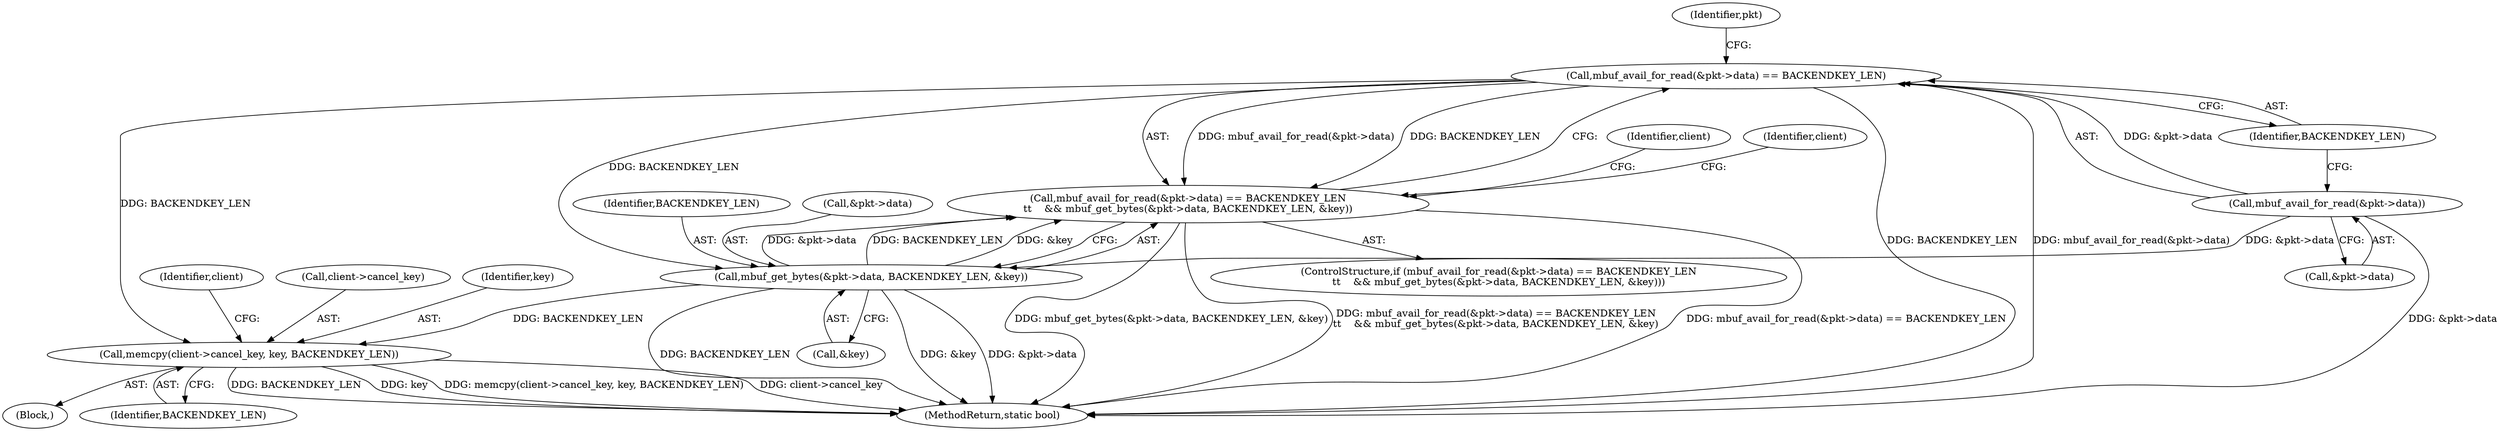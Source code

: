 digraph "0_pgbouncer_74d6e5f7de5ec736f71204b7b422af7380c19ac5@API" {
"1000306" [label="(Call,mbuf_avail_for_read(&pkt->data) == BACKENDKEY_LEN)"];
"1000307" [label="(Call,mbuf_avail_for_read(&pkt->data))"];
"1000305" [label="(Call,mbuf_avail_for_read(&pkt->data) == BACKENDKEY_LEN\n\t\t    && mbuf_get_bytes(&pkt->data, BACKENDKEY_LEN, &key))"];
"1000313" [label="(Call,mbuf_get_bytes(&pkt->data, BACKENDKEY_LEN, &key))"];
"1000322" [label="(Call,memcpy(client->cancel_key, key, BACKENDKEY_LEN))"];
"1000306" [label="(Call,mbuf_avail_for_read(&pkt->data) == BACKENDKEY_LEN)"];
"1000304" [label="(ControlStructure,if (mbuf_avail_for_read(&pkt->data) == BACKENDKEY_LEN\n\t\t    && mbuf_get_bytes(&pkt->data, BACKENDKEY_LEN, &key)))"];
"1000305" [label="(Call,mbuf_avail_for_read(&pkt->data) == BACKENDKEY_LEN\n\t\t    && mbuf_get_bytes(&pkt->data, BACKENDKEY_LEN, &key))"];
"1000329" [label="(Identifier,client)"];
"1000319" [label="(Call,&key)"];
"1000323" [label="(Call,client->cancel_key)"];
"1000326" [label="(Identifier,key)"];
"1000318" [label="(Identifier,BACKENDKEY_LEN)"];
"1000322" [label="(Call,memcpy(client->cancel_key, key, BACKENDKEY_LEN))"];
"1000316" [label="(Identifier,pkt)"];
"1000321" [label="(Block,)"];
"1000307" [label="(Call,mbuf_avail_for_read(&pkt->data))"];
"1000324" [label="(Identifier,client)"];
"1000327" [label="(Identifier,BACKENDKEY_LEN)"];
"1000314" [label="(Call,&pkt->data)"];
"1000312" [label="(Identifier,BACKENDKEY_LEN)"];
"1000313" [label="(Call,mbuf_get_bytes(&pkt->data, BACKENDKEY_LEN, &key))"];
"1000332" [label="(Identifier,client)"];
"1000308" [label="(Call,&pkt->data)"];
"1000356" [label="(MethodReturn,static bool)"];
"1000306" -> "1000305"  [label="AST: "];
"1000306" -> "1000312"  [label="CFG: "];
"1000307" -> "1000306"  [label="AST: "];
"1000312" -> "1000306"  [label="AST: "];
"1000316" -> "1000306"  [label="CFG: "];
"1000305" -> "1000306"  [label="CFG: "];
"1000306" -> "1000356"  [label="DDG: BACKENDKEY_LEN"];
"1000306" -> "1000356"  [label="DDG: mbuf_avail_for_read(&pkt->data)"];
"1000306" -> "1000305"  [label="DDG: mbuf_avail_for_read(&pkt->data)"];
"1000306" -> "1000305"  [label="DDG: BACKENDKEY_LEN"];
"1000307" -> "1000306"  [label="DDG: &pkt->data"];
"1000306" -> "1000313"  [label="DDG: BACKENDKEY_LEN"];
"1000306" -> "1000322"  [label="DDG: BACKENDKEY_LEN"];
"1000307" -> "1000308"  [label="CFG: "];
"1000308" -> "1000307"  [label="AST: "];
"1000312" -> "1000307"  [label="CFG: "];
"1000307" -> "1000356"  [label="DDG: &pkt->data"];
"1000307" -> "1000313"  [label="DDG: &pkt->data"];
"1000305" -> "1000304"  [label="AST: "];
"1000305" -> "1000313"  [label="CFG: "];
"1000313" -> "1000305"  [label="AST: "];
"1000324" -> "1000305"  [label="CFG: "];
"1000332" -> "1000305"  [label="CFG: "];
"1000305" -> "1000356"  [label="DDG: mbuf_get_bytes(&pkt->data, BACKENDKEY_LEN, &key)"];
"1000305" -> "1000356"  [label="DDG: mbuf_avail_for_read(&pkt->data) == BACKENDKEY_LEN\n\t\t    && mbuf_get_bytes(&pkt->data, BACKENDKEY_LEN, &key)"];
"1000305" -> "1000356"  [label="DDG: mbuf_avail_for_read(&pkt->data) == BACKENDKEY_LEN"];
"1000313" -> "1000305"  [label="DDG: &pkt->data"];
"1000313" -> "1000305"  [label="DDG: BACKENDKEY_LEN"];
"1000313" -> "1000305"  [label="DDG: &key"];
"1000313" -> "1000319"  [label="CFG: "];
"1000314" -> "1000313"  [label="AST: "];
"1000318" -> "1000313"  [label="AST: "];
"1000319" -> "1000313"  [label="AST: "];
"1000313" -> "1000356"  [label="DDG: BACKENDKEY_LEN"];
"1000313" -> "1000356"  [label="DDG: &key"];
"1000313" -> "1000356"  [label="DDG: &pkt->data"];
"1000313" -> "1000322"  [label="DDG: BACKENDKEY_LEN"];
"1000322" -> "1000321"  [label="AST: "];
"1000322" -> "1000327"  [label="CFG: "];
"1000323" -> "1000322"  [label="AST: "];
"1000326" -> "1000322"  [label="AST: "];
"1000327" -> "1000322"  [label="AST: "];
"1000329" -> "1000322"  [label="CFG: "];
"1000322" -> "1000356"  [label="DDG: key"];
"1000322" -> "1000356"  [label="DDG: memcpy(client->cancel_key, key, BACKENDKEY_LEN)"];
"1000322" -> "1000356"  [label="DDG: client->cancel_key"];
"1000322" -> "1000356"  [label="DDG: BACKENDKEY_LEN"];
}
